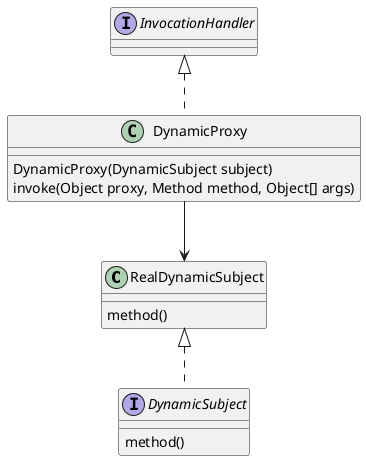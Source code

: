 @startuml

RealDynamicSubject <|.. DynamicSubject
InvocationHandler <|.. DynamicProxy

DynamicProxy --> RealDynamicSubject

interface InvocationHandler{
}
interface DynamicSubject{
method()
}

class RealDynamicSubject{
method()
}

class DynamicProxy {
DynamicProxy(DynamicSubject subject)
invoke(Object proxy, Method method, Object[] args)
}



@enduml